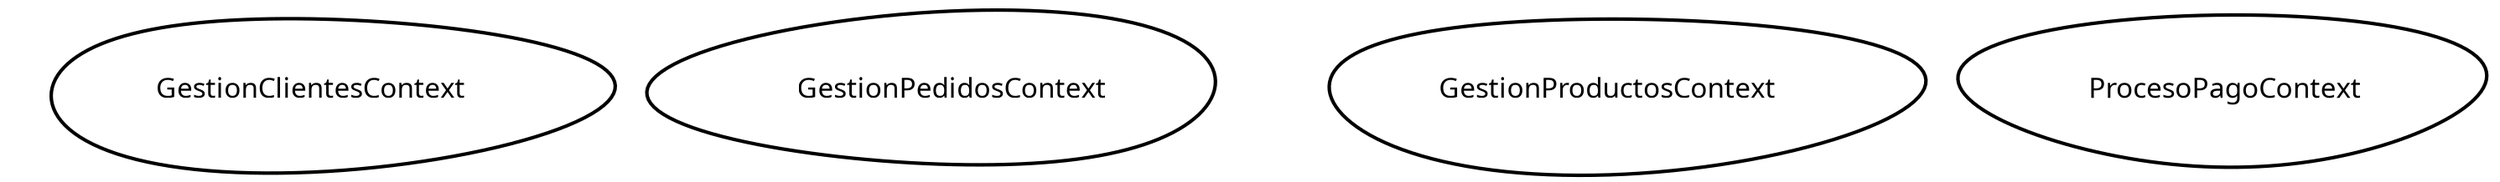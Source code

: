 digraph "ContextMapGraph" {
graph ["imagepath"="/tmp/GraphvizJava"]
"GestionClientesContext" ["margin"="0.3","orientation"="37","shape"="egg","fontsize"="16","style"="bold","label"="GestionClientesContext\n","fontname"="sans-serif"]
"GestionPedidosContext" ["margin"="0.3","orientation"="211","shape"="egg","fontsize"="16","style"="bold","label"="GestionPedidosContext\n","fontname"="sans-serif"]
"GestionProductosContext" ["margin"="0.3","orientation"="49","shape"="egg","fontsize"="16","style"="bold","label"="GestionProductosContext\n","fontname"="sans-serif"]
"ProcesoPagoContext" ["margin"="0.3","orientation"="184","shape"="egg","fontsize"="16","style"="bold","label"="ProcesoPagoContext\n","fontname"="sans-serif"]
}